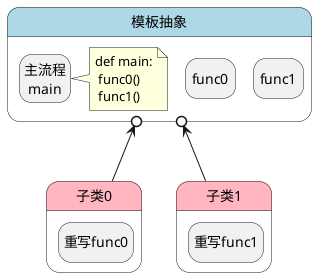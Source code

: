 @startuml 模板模式
hide empty description
state template as "模板抽象" #LightBlue {
    state main as "主流程\nmain"
    note right of main : def main:\n func0()\n func1()
    state func0 as "func0"
    state func1 as "func1"
}
state sub0 as "子类0" #LightPink {
    state new_func0 as "重写func0"
}
state sub1 as "子类1" #LightPink {
    state new_func1 as "重写func1"
}
sub0 -up->o template
sub1 -up->o template
@enduml